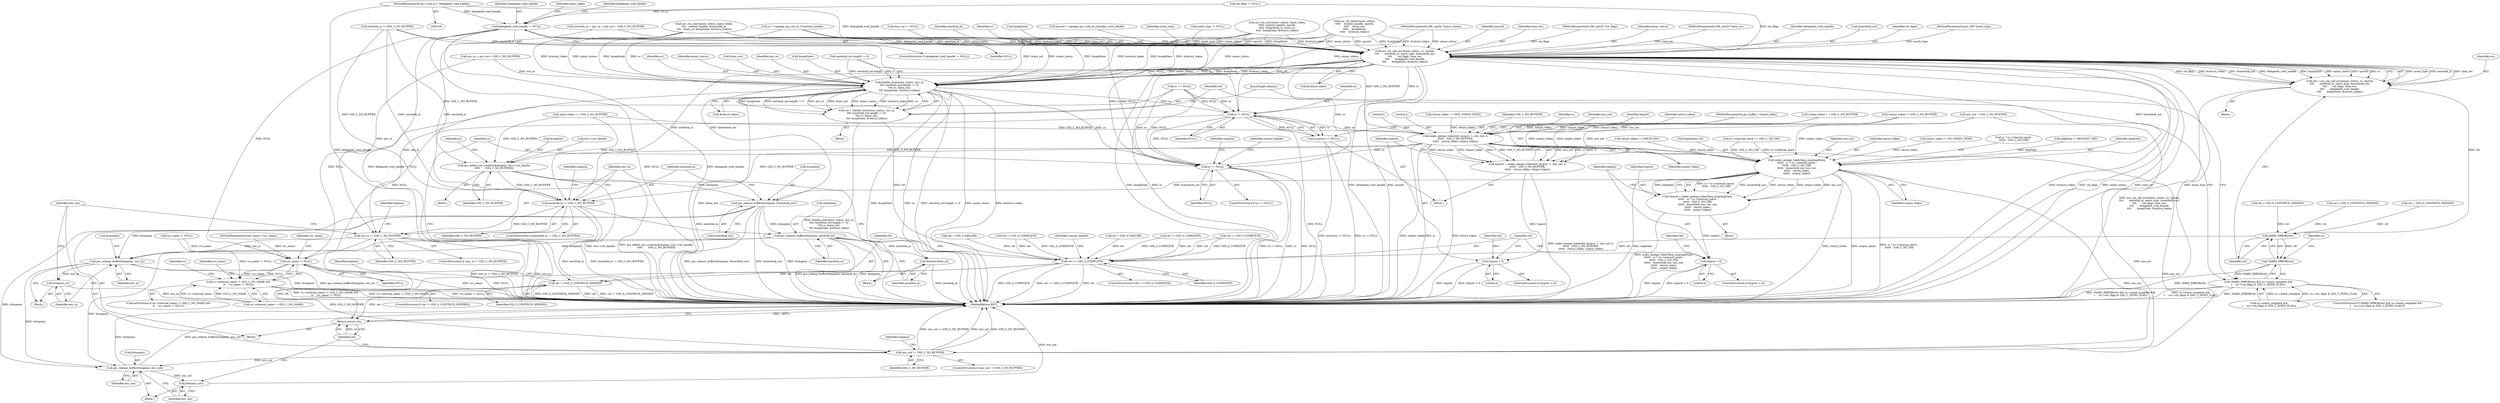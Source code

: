 digraph "0_krb5_b51b33f2bc5d1497ddf5bd107f791c101695000d_3@pointer" {
"1000120" [label="(MethodParameterIn,gss_cred_id_t *delegated_cred_handle)"];
"1000251" [label="(Call,delegated_cred_handle != NULL)"];
"1000354" [label="(Call,acc_ctx_call_acc(minor_status, sc, spcred,\n\t\t\t\t       mechtok_in, mech_type, &mechtok_out,\n\t\t\t\t       ret_flags, time_rec,\n\t\t\t\t       delegated_cred_handle,\n\t\t\t\t       &negState, &return_token))"];
"1000352" [label="(Call,ret = acc_ctx_call_acc(minor_status, sc, spcred,\n\t\t\t\t       mechtok_in, mech_type, &mechtok_out,\n\t\t\t\t       ret_flags, time_rec,\n\t\t\t\t       delegated_cred_handle,\n\t\t\t\t       &negState, &return_token))"];
"1000372" [label="(Call,HARD_ERROR(ret))"];
"1000371" [label="(Call,!HARD_ERROR(ret))"];
"1000370" [label="(Call,!HARD_ERROR(ret) && sc->mech_complete &&\n\t    (sc->ctx_flags & GSS_C_INTEG_FLAG))"];
"1000463" [label="(Call,ret == GSS_S_COMPLETE)"];
"1000502" [label="(Call,ret != GSS_S_CONTINUE_NEEDED)"];
"1000564" [label="(Return,return ret;)"];
"1000386" [label="(Call,handle_mic(minor_status, mic_in,\n\t\t\t\t (mechtok_out.length != 0),\n\t\t\t\t sc, &mic_out,\n\t\t\t\t &negState, &return_token))"];
"1000384" [label="(Call,ret = handle_mic(minor_status, mic_in,\n\t\t\t\t (mechtok_out.length != 0),\n\t\t\t\t sc, &mic_out,\n\t\t\t\t &negState, &return_token))"];
"1000410" [label="(Call,sc != NULL)"];
"1000409" [label="(Call,assert(sc != NULL))"];
"1000415" [label="(Call,make_spnego_tokenInit_msg(sc, 1, mic_out, 0,\n\t\t\t\t\t\t   GSS_C_NO_BUFFER,\n\t\t\t\t\t\t   return_token, output_token))"];
"1000413" [label="(Call,tmpret = make_spnego_tokenInit_msg(sc, 1, mic_out, 0,\n\t\t\t\t\t\t   GSS_C_NO_BUFFER,\n\t\t\t\t\t\t   return_token, output_token))"];
"1000424" [label="(Call,tmpret < 0)"];
"1000507" [label="(Call,sc != NULL)"];
"1000511" [label="(Call,gss_delete_sec_context(&tmpmin, &sc->ctx_handle,\n\t\t\t\t\t       GSS_C_NO_BUFFER))"];
"1000526" [label="(Call,gss_release_buffer(&tmpmin, &mechtok_out))"];
"1000536" [label="(Call,gss_release_buffer(&tmpmin, mechtok_in))"];
"1000540" [label="(Call,free(mechtok_in))"];
"1000547" [label="(Call,gss_release_buffer(&tmpmin, mic_in))"];
"1000551" [label="(Call,free(mic_in))"];
"1000558" [label="(Call,gss_release_buffer(&tmpmin, mic_out))"];
"1000562" [label="(Call,free(mic_out))"];
"1000532" [label="(Call,mechtok_in != GSS_C_NO_BUFFER)"];
"1000543" [label="(Call,mic_in != GSS_C_NO_BUFFER)"];
"1000554" [label="(Call,mic_out != GSS_C_NO_BUFFER)"];
"1000482" [label="(Call,src_name != NULL)"];
"1000476" [label="(Call,sc->internal_name != GSS_C_NO_NAME &&\n \t\t    src_name != NULL)"];
"1000442" [label="(Call,make_spnego_tokenTarg_msg(negState,\n\t\t\t\t\t\t   sc ? sc->internal_mech :\n\t\t\t\t\t\t   GSS_C_NO_OID,\n\t\t\t\t\t\t   &mechtok_out, mic_out,\n\t\t\t\t\t\t   return_token,\n\t\t\t\t\t\t   output_token))"];
"1000440" [label="(Call,tmpret = make_spnego_tokenTarg_msg(negState,\n\t\t\t\t\t\t   sc ? sc->internal_mech :\n\t\t\t\t\t\t   GSS_C_NO_OID,\n\t\t\t\t\t\t   &mechtok_out, mic_out,\n\t\t\t\t\t\t   return_token,\n\t\t\t\t\t\t   output_token))"];
"1000456" [label="(Call,tmpret < 0)"];
"1000440" [label="(Call,tmpret = make_spnego_tokenTarg_msg(negState,\n\t\t\t\t\t\t   sc ? sc->internal_mech :\n\t\t\t\t\t\t   GSS_C_NO_OID,\n\t\t\t\t\t\t   &mechtok_out, mic_out,\n\t\t\t\t\t\t   return_token,\n\t\t\t\t\t\t   output_token))"];
"1000412" [label="(Identifier,NULL)"];
"1000514" [label="(Call,&sc->ctx_handle)"];
"1000419" [label="(Literal,0)"];
"1000558" [label="(Call,gss_release_buffer(&tmpmin, mic_out))"];
"1000414" [label="(Identifier,tmpret)"];
"1000413" [label="(Call,tmpret = make_spnego_tokenInit_msg(sc, 1, mic_out, 0,\n\t\t\t\t\t\t   GSS_C_NO_BUFFER,\n\t\t\t\t\t\t   return_token, output_token))"];
"1000564" [label="(Return,return ret;)"];
"1000531" [label="(ControlStructure,if (mechtok_in != GSS_C_NO_BUFFER))"];
"1000452" [label="(Identifier,mic_out)"];
"1000464" [label="(Identifier,ret)"];
"1000410" [label="(Call,sc != NULL)"];
"1000510" [label="(Block,)"];
"1000550" [label="(Identifier,mic_in)"];
"1000417" [label="(Literal,1)"];
"1000453" [label="(Identifier,return_token)"];
"1000357" [label="(Identifier,spcred)"];
"1000388" [label="(Identifier,mic_in)"];
"1000404" [label="(Call,return_token == INIT_TOKEN_SEND)"];
"1000513" [label="(Identifier,tmpmin)"];
"1000354" [label="(Call,acc_ctx_call_acc(minor_status, sc, spcred,\n\t\t\t\t       mechtok_in, mech_type, &mechtok_out,\n\t\t\t\t       ret_flags, time_rec,\n\t\t\t\t       delegated_cred_handle,\n\t\t\t\t       &negState, &return_token))"];
"1000423" [label="(ControlStructure,if (tmpret < 0))"];
"1000442" [label="(Call,make_spnego_tokenTarg_msg(negState,\n\t\t\t\t\t\t   sc ? sc->internal_mech :\n\t\t\t\t\t\t   GSS_C_NO_OID,\n\t\t\t\t\t\t   &mechtok_out, mic_out,\n\t\t\t\t\t\t   return_token,\n\t\t\t\t\t\t   output_token))"];
"1000310" [label="(Call,ret = GSS_S_CONTINUE_NEEDED)"];
"1000250" [label="(ControlStructure,if (delegated_cred_handle != NULL))"];
"1000560" [label="(Identifier,tmpmin)"];
"1000528" [label="(Identifier,tmpmin)"];
"1000433" [label="(Call,return_token != NO_TOKEN_SEND)"];
"1000351" [label="(Block,)"];
"1000253" [label="(Identifier,NULL)"];
"1000561" [label="(Identifier,mic_out)"];
"1000444" [label="(Call,sc ? sc->internal_mech :\n\t\t\t\t\t\t   GSS_C_NO_OID)"];
"1000533" [label="(Identifier,mechtok_in)"];
"1000529" [label="(Call,&mechtok_out)"];
"1000345" [label="(Call,negState != REQUEST_MIC)"];
"1000565" [label="(Identifier,ret)"];
"1000509" [label="(Identifier,NULL)"];
"1000383" [label="(Block,)"];
"1000501" [label="(ControlStructure,if (ret != GSS_S_CONTINUE_NEEDED))"];
"1000146" [label="(Call,mechtok_in = mic_in = mic_out = GSS_C_NO_BUFFER)"];
"1000363" [label="(Identifier,time_rec)"];
"1000115" [label="(MethodParameterIn,gss_name_t *src_name)"];
"1000353" [label="(Identifier,ret)"];
"1000462" [label="(ControlStructure,if (ret == GSS_S_COMPLETE))"];
"1000524" [label="(Identifier,context_handle)"];
"1000182" [label="(Call,output_token == GSS_C_NO_BUFFER)"];
"1000532" [label="(Call,mechtok_in != GSS_C_NO_BUFFER)"];
"1000543" [label="(Call,mic_in != GSS_C_NO_BUFFER)"];
"1000475" [label="(ControlStructure,if (sc->internal_name != GSS_C_NO_NAME &&\n \t\t    src_name != NULL))"];
"1000477" [label="(Call,sc->internal_name != GSS_C_NO_NAME)"];
"1000546" [label="(Block,)"];
"1000370" [label="(Call,!HARD_ERROR(ret) && sc->mech_complete &&\n\t    (sc->ctx_flags & GSS_C_INTEG_FLAG))"];
"1000118" [label="(MethodParameterIn,OM_uint32 *ret_flags)"];
"1000559" [label="(Call,&tmpmin)"];
"1000548" [label="(Call,&tmpmin)"];
"1000330" [label="(Call,ret != GSS_S_COMPLETE)"];
"1000425" [label="(Identifier,tmpret)"];
"1000460" [label="(Identifier,ret)"];
"1000278" [label="(Call,ret != GSS_S_COMPLETE)"];
"1000120" [label="(MethodParameterIn,gss_cred_id_t *delegated_cred_handle)"];
"1000397" [label="(Call,&negState)"];
"1000563" [label="(Identifier,mic_out)"];
"1000355" [label="(Identifier,minor_status)"];
"1000427" [label="(Call,ret = GSS_S_FAILURE)"];
"1000306" [label="(Call,ret != GSS_S_COMPLETE)"];
"1000399" [label="(Call,&return_token)"];
"1000555" [label="(Identifier,mic_out)"];
"1000521" [label="(Identifier,sc)"];
"1000556" [label="(Identifier,GSS_C_NO_BUFFER)"];
"1000251" [label="(Call,delegated_cred_handle != NULL)"];
"1000119" [label="(MethodParameterIn,OM_uint32 *time_rec)"];
"1000243" [label="(Call,ret_flags != NULL)"];
"1000389" [label="(Call,mechtok_out.length != 0)"];
"1000527" [label="(Call,&tmpmin)"];
"1000538" [label="(Identifier,tmpmin)"];
"1000409" [label="(Call,assert(sc != NULL))"];
"1000547" [label="(Call,gss_release_buffer(&tmpmin, mic_in))"];
"1000334" [label="(Call,ret = GSS_S_CONTINUE_NEEDED)"];
"1000526" [label="(Call,gss_release_buffer(&tmpmin, &mechtok_out))"];
"1000545" [label="(Identifier,GSS_C_NO_BUFFER)"];
"1000507" [label="(Call,sc != NULL)"];
"1000348" [label="(Call,mechtok_in != GSS_C_NO_BUFFER)"];
"1000317" [label="(Call,acc_ctx_cont(minor_status, input_token,\n\t\t\t\t   context_handle, &mechtok_in,\n\t\t\t\t   &mic_in, &negState, &return_token))"];
"1000469" [label="(Identifier,context_handle)"];
"1000117" [label="(MethodParameterIn,gss_buffer_t output_token)"];
"1000364" [label="(Identifier,delegated_cred_handle)"];
"1000557" [label="(Block,)"];
"1000292" [label="(Call,acc_ctx_new(minor_status, input_token,\n\t\t\t\t\t  context_handle, spcred,\n\t\t\t\t\t  &mechtok_in, &mic_in,\n\t\t\t\t\t  &negState, &return_token))"];
"1000267" [label="(Call,acc_ctx_hints(minor_status,\n\t\t\t\t\t    context_handle, spcred,\n\t\t\t\t\t    &mic_out,\n\t\t\t\t\t    &negState,\n\t\t\t\t\t    &return_token))"];
"1000110" [label="(MethodParameterIn,OM_uint32 *minor_status)"];
"1000499" [label="(Identifier,sc)"];
"1000252" [label="(Identifier,delegated_cred_handle)"];
"1000360" [label="(Call,&mechtok_out)"];
"1000362" [label="(Identifier,ret_flags)"];
"1000482" [label="(Call,src_name != NULL)"];
"1000536" [label="(Call,gss_release_buffer(&tmpmin, mechtok_in))"];
"1000483" [label="(Identifier,src_name)"];
"1000116" [label="(MethodParameterIn,gss_OID *mech_type)"];
"1000367" [label="(Call,&return_token)"];
"1000502" [label="(Call,ret != GSS_S_CONTINUE_NEEDED)"];
"1000540" [label="(Call,free(mechtok_in))"];
"1000535" [label="(Block,)"];
"1000476" [label="(Call,sc->internal_name != GSS_C_NO_NAME &&\n \t\t    src_name != NULL)"];
"1000235" [label="(Call,time_rec != NULL)"];
"1000385" [label="(Identifier,ret)"];
"1000512" [label="(Call,&tmpmin)"];
"1000465" [label="(Identifier,GSS_S_COMPLETE)"];
"1000553" [label="(ControlStructure,if (mic_out != GSS_C_NO_BUFFER))"];
"1000209" [label="(Call,sc == NULL)"];
"1000376" [label="(Identifier,sc)"];
"1000420" [label="(Identifier,GSS_C_NO_BUFFER)"];
"1000411" [label="(Identifier,sc)"];
"1000394" [label="(Identifier,sc)"];
"1000369" [label="(ControlStructure,if (!HARD_ERROR(ret) && sc->mech_complete &&\n\t    (sc->ctx_flags & GSS_C_INTEG_FLAG)))"];
"1000261" [label="(Identifier,input_token)"];
"1000484" [label="(Identifier,NULL)"];
"1000219" [label="(Call,src_name != NULL)"];
"1000549" [label="(Identifier,tmpmin)"];
"1000504" [label="(Identifier,GSS_S_CONTINUE_NEEDED)"];
"1000401" [label="(JumpTarget,cleanup:)"];
"1000162" [label="(Call,output_token != GSS_C_NO_BUFFER)"];
"1000506" [label="(ControlStructure,if (sc != NULL))"];
"1000387" [label="(Identifier,minor_status)"];
"1000454" [label="(Identifier,output_token)"];
"1000537" [label="(Call,&tmpmin)"];
"1000256" [label="(Identifier,delegated_cred_handle)"];
"1000384" [label="(Call,ret = handle_mic(minor_status, mic_in,\n\t\t\t\t (mechtok_out.length != 0),\n\t\t\t\t sc, &mic_out,\n\t\t\t\t &negState, &return_token))"];
"1000337" [label="(Call,sc = (spnego_gss_ctx_id_t)*context_handle)"];
"1000415" [label="(Call,make_spnego_tokenInit_msg(sc, 1, mic_out, 0,\n\t\t\t\t\t\t   GSS_C_NO_BUFFER,\n\t\t\t\t\t\t   return_token, output_token))"];
"1000443" [label="(Identifier,negState)"];
"1000539" [label="(Identifier,mechtok_in)"];
"1000463" [label="(Call,ret == GSS_S_COMPLETE)"];
"1000148" [label="(Call,mic_in = mic_out = GSS_C_NO_BUFFER)"];
"1000408" [label="(Block,)"];
"1000416" [label="(Identifier,sc)"];
"1000191" [label="(Call,input_token == GSS_C_NO_BUFFER)"];
"1000508" [label="(Identifier,sc)"];
"1000426" [label="(Literal,0)"];
"1000372" [label="(Call,HARD_ERROR(ret))"];
"1000441" [label="(Identifier,tmpret)"];
"1000436" [label="(Call,return_token != CHECK_MIC)"];
"1000358" [label="(Identifier,mechtok_in)"];
"1000386" [label="(Call,handle_mic(minor_status, mic_in,\n\t\t\t\t (mechtok_out.length != 0),\n\t\t\t\t sc, &mic_out,\n\t\t\t\t &negState, &return_token))"];
"1000356" [label="(Identifier,sc)"];
"1000374" [label="(Call,sc->mech_complete &&\n\t    (sc->ctx_flags & GSS_C_INTEG_FLAG))"];
"1000450" [label="(Call,&mechtok_out)"];
"1000459" [label="(Call,ret = GSS_S_FAILURE)"];
"1000554" [label="(Call,mic_out != GSS_C_NO_BUFFER)"];
"1000541" [label="(Identifier,mechtok_in)"];
"1000365" [label="(Call,&negState)"];
"1000373" [label="(Identifier,ret)"];
"1000121" [label="(Block,)"];
"1000552" [label="(Identifier,mic_in)"];
"1000503" [label="(Identifier,ret)"];
"1000428" [label="(Identifier,ret)"];
"1000418" [label="(Identifier,mic_out)"];
"1000542" [label="(ControlStructure,if (mic_in != GSS_C_NO_BUFFER))"];
"1000456" [label="(Call,tmpret < 0)"];
"1000455" [label="(ControlStructure,if (tmpret < 0))"];
"1000439" [label="(Block,)"];
"1000421" [label="(Identifier,return_token)"];
"1000458" [label="(Literal,0)"];
"1000371" [label="(Call,!HARD_ERROR(ret))"];
"1000202" [label="(Call,spcred = (spnego_gss_cred_id_t)verifier_cred_handle)"];
"1000518" [label="(Identifier,GSS_C_NO_BUFFER)"];
"1000457" [label="(Identifier,tmpret)"];
"1000212" [label="(Call,sc->internal_mech == GSS_C_NO_OID)"];
"1000424" [label="(Call,tmpret < 0)"];
"1000359" [label="(Identifier,mech_type)"];
"1000534" [label="(Identifier,GSS_C_NO_BUFFER)"];
"1000395" [label="(Call,&mic_out)"];
"1000551" [label="(Call,free(mic_in))"];
"1000488" [label="(Identifier,src_name)"];
"1000511" [label="(Call,gss_delete_sec_context(&tmpmin, &sc->ctx_handle,\n\t\t\t\t\t       GSS_C_NO_BUFFER))"];
"1000227" [label="(Call,mech_type != NULL)"];
"1000422" [label="(Identifier,output_token)"];
"1000352" [label="(Call,ret = acc_ctx_call_acc(minor_status, sc, spcred,\n\t\t\t\t       mechtok_in, mech_type, &mechtok_out,\n\t\t\t\t       ret_flags, time_rec,\n\t\t\t\t       delegated_cred_handle,\n\t\t\t\t       &negState, &return_token))"];
"1000562" [label="(Call,free(mic_out))"];
"1000150" [label="(Call,mic_out = GSS_C_NO_BUFFER)"];
"1000566" [label="(MethodReturn,RET)"];
"1000285" [label="(Call,ret = GSS_S_CONTINUE_NEEDED)"];
"1000544" [label="(Identifier,mic_in)"];
"1000120" -> "1000109"  [label="AST: "];
"1000120" -> "1000566"  [label="DDG: delegated_cred_handle"];
"1000120" -> "1000251"  [label="DDG: delegated_cred_handle"];
"1000120" -> "1000354"  [label="DDG: delegated_cred_handle"];
"1000251" -> "1000250"  [label="AST: "];
"1000251" -> "1000253"  [label="CFG: "];
"1000252" -> "1000251"  [label="AST: "];
"1000253" -> "1000251"  [label="AST: "];
"1000256" -> "1000251"  [label="CFG: "];
"1000261" -> "1000251"  [label="CFG: "];
"1000251" -> "1000566"  [label="DDG: delegated_cred_handle != NULL"];
"1000251" -> "1000566"  [label="DDG: NULL"];
"1000251" -> "1000566"  [label="DDG: delegated_cred_handle"];
"1000243" -> "1000251"  [label="DDG: NULL"];
"1000251" -> "1000354"  [label="DDG: delegated_cred_handle"];
"1000251" -> "1000410"  [label="DDG: NULL"];
"1000251" -> "1000482"  [label="DDG: NULL"];
"1000251" -> "1000507"  [label="DDG: NULL"];
"1000354" -> "1000352"  [label="AST: "];
"1000354" -> "1000367"  [label="CFG: "];
"1000355" -> "1000354"  [label="AST: "];
"1000356" -> "1000354"  [label="AST: "];
"1000357" -> "1000354"  [label="AST: "];
"1000358" -> "1000354"  [label="AST: "];
"1000359" -> "1000354"  [label="AST: "];
"1000360" -> "1000354"  [label="AST: "];
"1000362" -> "1000354"  [label="AST: "];
"1000363" -> "1000354"  [label="AST: "];
"1000364" -> "1000354"  [label="AST: "];
"1000365" -> "1000354"  [label="AST: "];
"1000367" -> "1000354"  [label="AST: "];
"1000352" -> "1000354"  [label="CFG: "];
"1000354" -> "1000566"  [label="DDG: &negState"];
"1000354" -> "1000566"  [label="DDG: sc"];
"1000354" -> "1000566"  [label="DDG: delegated_cred_handle"];
"1000354" -> "1000566"  [label="DDG: spcred"];
"1000354" -> "1000566"  [label="DDG: &return_token"];
"1000354" -> "1000566"  [label="DDG: ret_flags"];
"1000354" -> "1000566"  [label="DDG: minor_status"];
"1000354" -> "1000566"  [label="DDG: time_rec"];
"1000354" -> "1000566"  [label="DDG: mech_type"];
"1000354" -> "1000352"  [label="DDG: mech_type"];
"1000354" -> "1000352"  [label="DDG: mechtok_in"];
"1000354" -> "1000352"  [label="DDG: time_rec"];
"1000354" -> "1000352"  [label="DDG: ret_flags"];
"1000354" -> "1000352"  [label="DDG: &return_token"];
"1000354" -> "1000352"  [label="DDG: &mechtok_out"];
"1000354" -> "1000352"  [label="DDG: delegated_cred_handle"];
"1000354" -> "1000352"  [label="DDG: &negState"];
"1000354" -> "1000352"  [label="DDG: minor_status"];
"1000354" -> "1000352"  [label="DDG: spcred"];
"1000354" -> "1000352"  [label="DDG: sc"];
"1000317" -> "1000354"  [label="DDG: minor_status"];
"1000317" -> "1000354"  [label="DDG: &negState"];
"1000317" -> "1000354"  [label="DDG: &return_token"];
"1000292" -> "1000354"  [label="DDG: minor_status"];
"1000292" -> "1000354"  [label="DDG: spcred"];
"1000292" -> "1000354"  [label="DDG: &negState"];
"1000292" -> "1000354"  [label="DDG: &return_token"];
"1000267" -> "1000354"  [label="DDG: minor_status"];
"1000267" -> "1000354"  [label="DDG: spcred"];
"1000267" -> "1000354"  [label="DDG: &negState"];
"1000267" -> "1000354"  [label="DDG: &return_token"];
"1000110" -> "1000354"  [label="DDG: minor_status"];
"1000337" -> "1000354"  [label="DDG: sc"];
"1000202" -> "1000354"  [label="DDG: spcred"];
"1000348" -> "1000354"  [label="DDG: mechtok_in"];
"1000146" -> "1000354"  [label="DDG: mechtok_in"];
"1000227" -> "1000354"  [label="DDG: mech_type"];
"1000116" -> "1000354"  [label="DDG: mech_type"];
"1000243" -> "1000354"  [label="DDG: ret_flags"];
"1000118" -> "1000354"  [label="DDG: ret_flags"];
"1000235" -> "1000354"  [label="DDG: time_rec"];
"1000119" -> "1000354"  [label="DDG: time_rec"];
"1000354" -> "1000386"  [label="DDG: minor_status"];
"1000354" -> "1000386"  [label="DDG: sc"];
"1000354" -> "1000386"  [label="DDG: &negState"];
"1000354" -> "1000386"  [label="DDG: &return_token"];
"1000354" -> "1000410"  [label="DDG: sc"];
"1000354" -> "1000442"  [label="DDG: &mechtok_out"];
"1000354" -> "1000507"  [label="DDG: sc"];
"1000354" -> "1000526"  [label="DDG: &mechtok_out"];
"1000354" -> "1000532"  [label="DDG: mechtok_in"];
"1000352" -> "1000351"  [label="AST: "];
"1000353" -> "1000352"  [label="AST: "];
"1000373" -> "1000352"  [label="CFG: "];
"1000352" -> "1000566"  [label="DDG: acc_ctx_call_acc(minor_status, sc, spcred,\n\t\t\t\t       mechtok_in, mech_type, &mechtok_out,\n\t\t\t\t       ret_flags, time_rec,\n\t\t\t\t       delegated_cred_handle,\n\t\t\t\t       &negState, &return_token)"];
"1000352" -> "1000372"  [label="DDG: ret"];
"1000372" -> "1000371"  [label="AST: "];
"1000372" -> "1000373"  [label="CFG: "];
"1000373" -> "1000372"  [label="AST: "];
"1000371" -> "1000372"  [label="CFG: "];
"1000372" -> "1000371"  [label="DDG: ret"];
"1000285" -> "1000372"  [label="DDG: ret"];
"1000310" -> "1000372"  [label="DDG: ret"];
"1000334" -> "1000372"  [label="DDG: ret"];
"1000372" -> "1000463"  [label="DDG: ret"];
"1000371" -> "1000370"  [label="AST: "];
"1000376" -> "1000371"  [label="CFG: "];
"1000370" -> "1000371"  [label="CFG: "];
"1000371" -> "1000566"  [label="DDG: HARD_ERROR(ret)"];
"1000371" -> "1000370"  [label="DDG: HARD_ERROR(ret)"];
"1000370" -> "1000369"  [label="AST: "];
"1000370" -> "1000374"  [label="CFG: "];
"1000374" -> "1000370"  [label="AST: "];
"1000385" -> "1000370"  [label="CFG: "];
"1000401" -> "1000370"  [label="CFG: "];
"1000370" -> "1000566"  [label="DDG: !HARD_ERROR(ret) && sc->mech_complete &&\n\t    (sc->ctx_flags & GSS_C_INTEG_FLAG)"];
"1000370" -> "1000566"  [label="DDG: sc->mech_complete &&\n\t    (sc->ctx_flags & GSS_C_INTEG_FLAG)"];
"1000370" -> "1000566"  [label="DDG: !HARD_ERROR(ret)"];
"1000374" -> "1000370"  [label="DDG: sc->mech_complete"];
"1000374" -> "1000370"  [label="DDG: sc->ctx_flags & GSS_C_INTEG_FLAG"];
"1000463" -> "1000462"  [label="AST: "];
"1000463" -> "1000465"  [label="CFG: "];
"1000464" -> "1000463"  [label="AST: "];
"1000465" -> "1000463"  [label="AST: "];
"1000469" -> "1000463"  [label="CFG: "];
"1000503" -> "1000463"  [label="CFG: "];
"1000463" -> "1000566"  [label="DDG: GSS_S_COMPLETE"];
"1000463" -> "1000566"  [label="DDG: ret == GSS_S_COMPLETE"];
"1000463" -> "1000566"  [label="DDG: ret"];
"1000427" -> "1000463"  [label="DDG: ret"];
"1000306" -> "1000463"  [label="DDG: ret"];
"1000306" -> "1000463"  [label="DDG: GSS_S_COMPLETE"];
"1000278" -> "1000463"  [label="DDG: ret"];
"1000278" -> "1000463"  [label="DDG: GSS_S_COMPLETE"];
"1000384" -> "1000463"  [label="DDG: ret"];
"1000459" -> "1000463"  [label="DDG: ret"];
"1000330" -> "1000463"  [label="DDG: ret"];
"1000330" -> "1000463"  [label="DDG: GSS_S_COMPLETE"];
"1000463" -> "1000502"  [label="DDG: ret"];
"1000463" -> "1000564"  [label="DDG: ret"];
"1000502" -> "1000501"  [label="AST: "];
"1000502" -> "1000504"  [label="CFG: "];
"1000503" -> "1000502"  [label="AST: "];
"1000504" -> "1000502"  [label="AST: "];
"1000508" -> "1000502"  [label="CFG: "];
"1000528" -> "1000502"  [label="CFG: "];
"1000502" -> "1000566"  [label="DDG: ret"];
"1000502" -> "1000566"  [label="DDG: ret != GSS_S_CONTINUE_NEEDED"];
"1000502" -> "1000566"  [label="DDG: GSS_S_CONTINUE_NEEDED"];
"1000502" -> "1000564"  [label="DDG: ret"];
"1000564" -> "1000121"  [label="AST: "];
"1000564" -> "1000565"  [label="CFG: "];
"1000565" -> "1000564"  [label="AST: "];
"1000566" -> "1000564"  [label="CFG: "];
"1000564" -> "1000566"  [label="DDG: <RET>"];
"1000565" -> "1000564"  [label="DDG: ret"];
"1000386" -> "1000384"  [label="AST: "];
"1000386" -> "1000399"  [label="CFG: "];
"1000387" -> "1000386"  [label="AST: "];
"1000388" -> "1000386"  [label="AST: "];
"1000389" -> "1000386"  [label="AST: "];
"1000394" -> "1000386"  [label="AST: "];
"1000395" -> "1000386"  [label="AST: "];
"1000397" -> "1000386"  [label="AST: "];
"1000399" -> "1000386"  [label="AST: "];
"1000384" -> "1000386"  [label="CFG: "];
"1000386" -> "1000566"  [label="DDG: &negState"];
"1000386" -> "1000566"  [label="DDG: sc"];
"1000386" -> "1000566"  [label="DDG: mechtok_out.length != 0"];
"1000386" -> "1000566"  [label="DDG: minor_status"];
"1000386" -> "1000566"  [label="DDG: &return_token"];
"1000386" -> "1000566"  [label="DDG: &mic_out"];
"1000386" -> "1000384"  [label="DDG: &negState"];
"1000386" -> "1000384"  [label="DDG: mechtok_out.length != 0"];
"1000386" -> "1000384"  [label="DDG: mic_in"];
"1000386" -> "1000384"  [label="DDG: &mic_out"];
"1000386" -> "1000384"  [label="DDG: minor_status"];
"1000386" -> "1000384"  [label="DDG: &return_token"];
"1000386" -> "1000384"  [label="DDG: sc"];
"1000317" -> "1000386"  [label="DDG: minor_status"];
"1000317" -> "1000386"  [label="DDG: &negState"];
"1000317" -> "1000386"  [label="DDG: &return_token"];
"1000292" -> "1000386"  [label="DDG: minor_status"];
"1000292" -> "1000386"  [label="DDG: &negState"];
"1000292" -> "1000386"  [label="DDG: &return_token"];
"1000267" -> "1000386"  [label="DDG: minor_status"];
"1000267" -> "1000386"  [label="DDG: &mic_out"];
"1000267" -> "1000386"  [label="DDG: &negState"];
"1000267" -> "1000386"  [label="DDG: &return_token"];
"1000110" -> "1000386"  [label="DDG: minor_status"];
"1000148" -> "1000386"  [label="DDG: mic_in"];
"1000389" -> "1000386"  [label="DDG: mechtok_out.length"];
"1000389" -> "1000386"  [label="DDG: 0"];
"1000337" -> "1000386"  [label="DDG: sc"];
"1000386" -> "1000410"  [label="DDG: sc"];
"1000386" -> "1000507"  [label="DDG: sc"];
"1000386" -> "1000543"  [label="DDG: mic_in"];
"1000384" -> "1000383"  [label="AST: "];
"1000385" -> "1000384"  [label="AST: "];
"1000401" -> "1000384"  [label="CFG: "];
"1000384" -> "1000566"  [label="DDG: handle_mic(minor_status, mic_in,\n\t\t\t\t (mechtok_out.length != 0),\n\t\t\t\t sc, &mic_out,\n\t\t\t\t &negState, &return_token)"];
"1000410" -> "1000409"  [label="AST: "];
"1000410" -> "1000412"  [label="CFG: "];
"1000411" -> "1000410"  [label="AST: "];
"1000412" -> "1000410"  [label="AST: "];
"1000409" -> "1000410"  [label="CFG: "];
"1000410" -> "1000566"  [label="DDG: NULL"];
"1000410" -> "1000409"  [label="DDG: sc"];
"1000410" -> "1000409"  [label="DDG: NULL"];
"1000209" -> "1000410"  [label="DDG: sc"];
"1000209" -> "1000410"  [label="DDG: NULL"];
"1000337" -> "1000410"  [label="DDG: sc"];
"1000410" -> "1000415"  [label="DDG: sc"];
"1000410" -> "1000482"  [label="DDG: NULL"];
"1000410" -> "1000507"  [label="DDG: NULL"];
"1000409" -> "1000408"  [label="AST: "];
"1000414" -> "1000409"  [label="CFG: "];
"1000409" -> "1000566"  [label="DDG: assert(sc != NULL)"];
"1000409" -> "1000566"  [label="DDG: sc != NULL"];
"1000415" -> "1000413"  [label="AST: "];
"1000415" -> "1000422"  [label="CFG: "];
"1000416" -> "1000415"  [label="AST: "];
"1000417" -> "1000415"  [label="AST: "];
"1000418" -> "1000415"  [label="AST: "];
"1000419" -> "1000415"  [label="AST: "];
"1000420" -> "1000415"  [label="AST: "];
"1000421" -> "1000415"  [label="AST: "];
"1000422" -> "1000415"  [label="AST: "];
"1000413" -> "1000415"  [label="CFG: "];
"1000415" -> "1000566"  [label="DDG: output_token"];
"1000415" -> "1000566"  [label="DDG: sc"];
"1000415" -> "1000566"  [label="DDG: return_token"];
"1000415" -> "1000413"  [label="DDG: mic_out"];
"1000415" -> "1000413"  [label="DDG: sc"];
"1000415" -> "1000413"  [label="DDG: 0"];
"1000415" -> "1000413"  [label="DDG: return_token"];
"1000415" -> "1000413"  [label="DDG: output_token"];
"1000415" -> "1000413"  [label="DDG: 1"];
"1000415" -> "1000413"  [label="DDG: GSS_C_NO_BUFFER"];
"1000150" -> "1000415"  [label="DDG: mic_out"];
"1000348" -> "1000415"  [label="DDG: GSS_C_NO_BUFFER"];
"1000191" -> "1000415"  [label="DDG: GSS_C_NO_BUFFER"];
"1000404" -> "1000415"  [label="DDG: return_token"];
"1000162" -> "1000415"  [label="DDG: output_token"];
"1000182" -> "1000415"  [label="DDG: output_token"];
"1000117" -> "1000415"  [label="DDG: output_token"];
"1000415" -> "1000507"  [label="DDG: sc"];
"1000415" -> "1000511"  [label="DDG: GSS_C_NO_BUFFER"];
"1000415" -> "1000532"  [label="DDG: GSS_C_NO_BUFFER"];
"1000415" -> "1000554"  [label="DDG: mic_out"];
"1000413" -> "1000408"  [label="AST: "];
"1000414" -> "1000413"  [label="AST: "];
"1000425" -> "1000413"  [label="CFG: "];
"1000413" -> "1000566"  [label="DDG: make_spnego_tokenInit_msg(sc, 1, mic_out, 0,\n\t\t\t\t\t\t   GSS_C_NO_BUFFER,\n\t\t\t\t\t\t   return_token, output_token)"];
"1000413" -> "1000424"  [label="DDG: tmpret"];
"1000424" -> "1000423"  [label="AST: "];
"1000424" -> "1000426"  [label="CFG: "];
"1000425" -> "1000424"  [label="AST: "];
"1000426" -> "1000424"  [label="AST: "];
"1000428" -> "1000424"  [label="CFG: "];
"1000464" -> "1000424"  [label="CFG: "];
"1000424" -> "1000566"  [label="DDG: tmpret"];
"1000424" -> "1000566"  [label="DDG: tmpret < 0"];
"1000507" -> "1000506"  [label="AST: "];
"1000507" -> "1000509"  [label="CFG: "];
"1000508" -> "1000507"  [label="AST: "];
"1000509" -> "1000507"  [label="AST: "];
"1000513" -> "1000507"  [label="CFG: "];
"1000524" -> "1000507"  [label="CFG: "];
"1000507" -> "1000566"  [label="DDG: NULL"];
"1000507" -> "1000566"  [label="DDG: sc != NULL"];
"1000507" -> "1000566"  [label="DDG: sc"];
"1000209" -> "1000507"  [label="DDG: sc"];
"1000209" -> "1000507"  [label="DDG: NULL"];
"1000337" -> "1000507"  [label="DDG: sc"];
"1000511" -> "1000510"  [label="AST: "];
"1000511" -> "1000518"  [label="CFG: "];
"1000512" -> "1000511"  [label="AST: "];
"1000514" -> "1000511"  [label="AST: "];
"1000518" -> "1000511"  [label="AST: "];
"1000521" -> "1000511"  [label="CFG: "];
"1000511" -> "1000566"  [label="DDG: &sc->ctx_handle"];
"1000511" -> "1000566"  [label="DDG: gss_delete_sec_context(&tmpmin, &sc->ctx_handle,\n\t\t\t\t\t       GSS_C_NO_BUFFER)"];
"1000348" -> "1000511"  [label="DDG: GSS_C_NO_BUFFER"];
"1000191" -> "1000511"  [label="DDG: GSS_C_NO_BUFFER"];
"1000511" -> "1000526"  [label="DDG: &tmpmin"];
"1000511" -> "1000532"  [label="DDG: GSS_C_NO_BUFFER"];
"1000526" -> "1000121"  [label="AST: "];
"1000526" -> "1000529"  [label="CFG: "];
"1000527" -> "1000526"  [label="AST: "];
"1000529" -> "1000526"  [label="AST: "];
"1000533" -> "1000526"  [label="CFG: "];
"1000526" -> "1000566"  [label="DDG: gss_release_buffer(&tmpmin, &mechtok_out)"];
"1000526" -> "1000566"  [label="DDG: &mechtok_out"];
"1000526" -> "1000566"  [label="DDG: &tmpmin"];
"1000442" -> "1000526"  [label="DDG: &mechtok_out"];
"1000526" -> "1000536"  [label="DDG: &tmpmin"];
"1000526" -> "1000547"  [label="DDG: &tmpmin"];
"1000526" -> "1000558"  [label="DDG: &tmpmin"];
"1000536" -> "1000535"  [label="AST: "];
"1000536" -> "1000539"  [label="CFG: "];
"1000537" -> "1000536"  [label="AST: "];
"1000539" -> "1000536"  [label="AST: "];
"1000541" -> "1000536"  [label="CFG: "];
"1000536" -> "1000566"  [label="DDG: gss_release_buffer(&tmpmin, mechtok_in)"];
"1000536" -> "1000566"  [label="DDG: &tmpmin"];
"1000532" -> "1000536"  [label="DDG: mechtok_in"];
"1000536" -> "1000540"  [label="DDG: mechtok_in"];
"1000536" -> "1000547"  [label="DDG: &tmpmin"];
"1000536" -> "1000558"  [label="DDG: &tmpmin"];
"1000540" -> "1000535"  [label="AST: "];
"1000540" -> "1000541"  [label="CFG: "];
"1000541" -> "1000540"  [label="AST: "];
"1000544" -> "1000540"  [label="CFG: "];
"1000540" -> "1000566"  [label="DDG: mechtok_in"];
"1000547" -> "1000546"  [label="AST: "];
"1000547" -> "1000550"  [label="CFG: "];
"1000548" -> "1000547"  [label="AST: "];
"1000550" -> "1000547"  [label="AST: "];
"1000552" -> "1000547"  [label="CFG: "];
"1000547" -> "1000566"  [label="DDG: &tmpmin"];
"1000547" -> "1000566"  [label="DDG: gss_release_buffer(&tmpmin, mic_in)"];
"1000543" -> "1000547"  [label="DDG: mic_in"];
"1000547" -> "1000551"  [label="DDG: mic_in"];
"1000547" -> "1000558"  [label="DDG: &tmpmin"];
"1000551" -> "1000546"  [label="AST: "];
"1000551" -> "1000552"  [label="CFG: "];
"1000552" -> "1000551"  [label="AST: "];
"1000555" -> "1000551"  [label="CFG: "];
"1000551" -> "1000566"  [label="DDG: mic_in"];
"1000558" -> "1000557"  [label="AST: "];
"1000558" -> "1000561"  [label="CFG: "];
"1000559" -> "1000558"  [label="AST: "];
"1000561" -> "1000558"  [label="AST: "];
"1000563" -> "1000558"  [label="CFG: "];
"1000558" -> "1000566"  [label="DDG: gss_release_buffer(&tmpmin, mic_out)"];
"1000558" -> "1000566"  [label="DDG: &tmpmin"];
"1000554" -> "1000558"  [label="DDG: mic_out"];
"1000558" -> "1000562"  [label="DDG: mic_out"];
"1000562" -> "1000557"  [label="AST: "];
"1000562" -> "1000563"  [label="CFG: "];
"1000563" -> "1000562"  [label="AST: "];
"1000565" -> "1000562"  [label="CFG: "];
"1000562" -> "1000566"  [label="DDG: mic_out"];
"1000532" -> "1000531"  [label="AST: "];
"1000532" -> "1000534"  [label="CFG: "];
"1000533" -> "1000532"  [label="AST: "];
"1000534" -> "1000532"  [label="AST: "];
"1000538" -> "1000532"  [label="CFG: "];
"1000544" -> "1000532"  [label="CFG: "];
"1000532" -> "1000566"  [label="DDG: mechtok_in"];
"1000532" -> "1000566"  [label="DDG: mechtok_in != GSS_C_NO_BUFFER"];
"1000348" -> "1000532"  [label="DDG: mechtok_in"];
"1000348" -> "1000532"  [label="DDG: GSS_C_NO_BUFFER"];
"1000146" -> "1000532"  [label="DDG: mechtok_in"];
"1000191" -> "1000532"  [label="DDG: GSS_C_NO_BUFFER"];
"1000532" -> "1000543"  [label="DDG: GSS_C_NO_BUFFER"];
"1000543" -> "1000542"  [label="AST: "];
"1000543" -> "1000545"  [label="CFG: "];
"1000544" -> "1000543"  [label="AST: "];
"1000545" -> "1000543"  [label="AST: "];
"1000549" -> "1000543"  [label="CFG: "];
"1000555" -> "1000543"  [label="CFG: "];
"1000543" -> "1000566"  [label="DDG: mic_in != GSS_C_NO_BUFFER"];
"1000543" -> "1000566"  [label="DDG: mic_in"];
"1000148" -> "1000543"  [label="DDG: mic_in"];
"1000543" -> "1000554"  [label="DDG: GSS_C_NO_BUFFER"];
"1000554" -> "1000553"  [label="AST: "];
"1000554" -> "1000556"  [label="CFG: "];
"1000555" -> "1000554"  [label="AST: "];
"1000556" -> "1000554"  [label="AST: "];
"1000560" -> "1000554"  [label="CFG: "];
"1000565" -> "1000554"  [label="CFG: "];
"1000554" -> "1000566"  [label="DDG: mic_out != GSS_C_NO_BUFFER"];
"1000554" -> "1000566"  [label="DDG: mic_out"];
"1000554" -> "1000566"  [label="DDG: GSS_C_NO_BUFFER"];
"1000150" -> "1000554"  [label="DDG: mic_out"];
"1000442" -> "1000554"  [label="DDG: mic_out"];
"1000482" -> "1000476"  [label="AST: "];
"1000482" -> "1000484"  [label="CFG: "];
"1000483" -> "1000482"  [label="AST: "];
"1000484" -> "1000482"  [label="AST: "];
"1000476" -> "1000482"  [label="CFG: "];
"1000482" -> "1000566"  [label="DDG: src_name"];
"1000482" -> "1000566"  [label="DDG: NULL"];
"1000482" -> "1000476"  [label="DDG: src_name"];
"1000482" -> "1000476"  [label="DDG: NULL"];
"1000219" -> "1000482"  [label="DDG: src_name"];
"1000115" -> "1000482"  [label="DDG: src_name"];
"1000209" -> "1000482"  [label="DDG: NULL"];
"1000476" -> "1000475"  [label="AST: "];
"1000476" -> "1000477"  [label="CFG: "];
"1000477" -> "1000476"  [label="AST: "];
"1000488" -> "1000476"  [label="CFG: "];
"1000499" -> "1000476"  [label="CFG: "];
"1000476" -> "1000566"  [label="DDG: sc->internal_name != GSS_C_NO_NAME &&\n \t\t    src_name != NULL"];
"1000476" -> "1000566"  [label="DDG: sc->internal_name != GSS_C_NO_NAME"];
"1000476" -> "1000566"  [label="DDG: src_name != NULL"];
"1000477" -> "1000476"  [label="DDG: sc->internal_name"];
"1000477" -> "1000476"  [label="DDG: GSS_C_NO_NAME"];
"1000219" -> "1000476"  [label="DDG: src_name != NULL"];
"1000442" -> "1000440"  [label="AST: "];
"1000442" -> "1000454"  [label="CFG: "];
"1000443" -> "1000442"  [label="AST: "];
"1000444" -> "1000442"  [label="AST: "];
"1000450" -> "1000442"  [label="AST: "];
"1000452" -> "1000442"  [label="AST: "];
"1000453" -> "1000442"  [label="AST: "];
"1000454" -> "1000442"  [label="AST: "];
"1000440" -> "1000442"  [label="CFG: "];
"1000442" -> "1000566"  [label="DDG: negState"];
"1000442" -> "1000566"  [label="DDG: return_token"];
"1000442" -> "1000566"  [label="DDG: output_token"];
"1000442" -> "1000566"  [label="DDG: sc ? sc->internal_mech :\n\t\t\t\t\t\t   GSS_C_NO_OID"];
"1000442" -> "1000440"  [label="DDG: sc ? sc->internal_mech :\n\t\t\t\t\t\t   GSS_C_NO_OID"];
"1000442" -> "1000440"  [label="DDG: &mechtok_out"];
"1000442" -> "1000440"  [label="DDG: return_token"];
"1000442" -> "1000440"  [label="DDG: output_token"];
"1000442" -> "1000440"  [label="DDG: mic_out"];
"1000442" -> "1000440"  [label="DDG: negState"];
"1000345" -> "1000442"  [label="DDG: negState"];
"1000212" -> "1000442"  [label="DDG: sc->internal_mech"];
"1000212" -> "1000442"  [label="DDG: GSS_C_NO_OID"];
"1000150" -> "1000442"  [label="DDG: mic_out"];
"1000436" -> "1000442"  [label="DDG: return_token"];
"1000433" -> "1000442"  [label="DDG: return_token"];
"1000162" -> "1000442"  [label="DDG: output_token"];
"1000182" -> "1000442"  [label="DDG: output_token"];
"1000117" -> "1000442"  [label="DDG: output_token"];
"1000440" -> "1000439"  [label="AST: "];
"1000441" -> "1000440"  [label="AST: "];
"1000457" -> "1000440"  [label="CFG: "];
"1000440" -> "1000566"  [label="DDG: make_spnego_tokenTarg_msg(negState,\n\t\t\t\t\t\t   sc ? sc->internal_mech :\n\t\t\t\t\t\t   GSS_C_NO_OID,\n\t\t\t\t\t\t   &mechtok_out, mic_out,\n\t\t\t\t\t\t   return_token,\n\t\t\t\t\t\t   output_token)"];
"1000440" -> "1000456"  [label="DDG: tmpret"];
"1000456" -> "1000455"  [label="AST: "];
"1000456" -> "1000458"  [label="CFG: "];
"1000457" -> "1000456"  [label="AST: "];
"1000458" -> "1000456"  [label="AST: "];
"1000460" -> "1000456"  [label="CFG: "];
"1000464" -> "1000456"  [label="CFG: "];
"1000456" -> "1000566"  [label="DDG: tmpret"];
"1000456" -> "1000566"  [label="DDG: tmpret < 0"];
}
